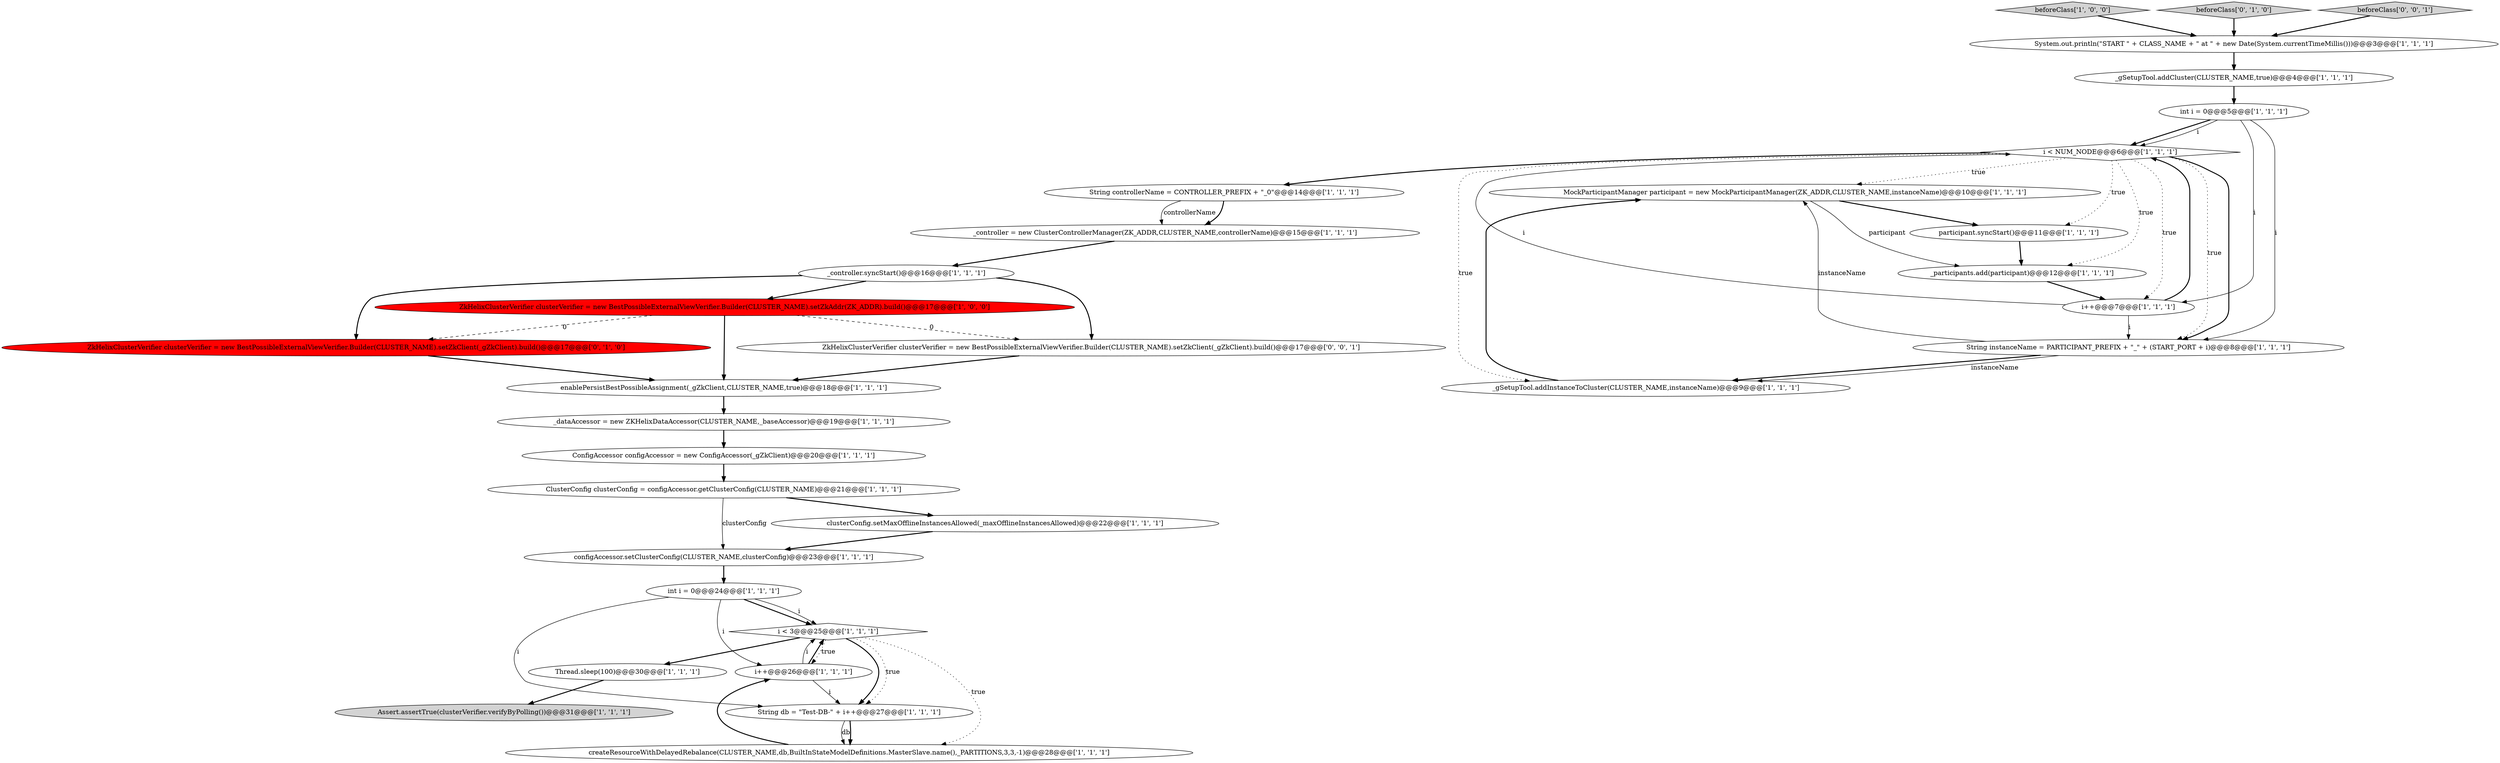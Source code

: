 digraph {
19 [style = filled, label = "Thread.sleep(100)@@@30@@@['1', '1', '1']", fillcolor = white, shape = ellipse image = "AAA0AAABBB1BBB"];
23 [style = filled, label = "System.out.println(\"START \" + CLASS_NAME + \" at \" + new Date(System.currentTimeMillis()))@@@3@@@['1', '1', '1']", fillcolor = white, shape = ellipse image = "AAA0AAABBB1BBB"];
27 [style = filled, label = "enablePersistBestPossibleAssignment(_gZkClient,CLUSTER_NAME,true)@@@18@@@['1', '1', '1']", fillcolor = white, shape = ellipse image = "AAA0AAABBB1BBB"];
16 [style = filled, label = "MockParticipantManager participant = new MockParticipantManager(ZK_ADDR,CLUSTER_NAME,instanceName)@@@10@@@['1', '1', '1']", fillcolor = white, shape = ellipse image = "AAA0AAABBB1BBB"];
14 [style = filled, label = "beforeClass['1', '0', '0']", fillcolor = lightgray, shape = diamond image = "AAA0AAABBB1BBB"];
29 [style = filled, label = "beforeClass['0', '1', '0']", fillcolor = lightgray, shape = diamond image = "AAA0AAABBB2BBB"];
0 [style = filled, label = "i < NUM_NODE@@@6@@@['1', '1', '1']", fillcolor = white, shape = diamond image = "AAA0AAABBB1BBB"];
1 [style = filled, label = "i++@@@26@@@['1', '1', '1']", fillcolor = white, shape = ellipse image = "AAA0AAABBB1BBB"];
30 [style = filled, label = "beforeClass['0', '0', '1']", fillcolor = lightgray, shape = diamond image = "AAA0AAABBB3BBB"];
22 [style = filled, label = "int i = 0@@@24@@@['1', '1', '1']", fillcolor = white, shape = ellipse image = "AAA0AAABBB1BBB"];
31 [style = filled, label = "ZkHelixClusterVerifier clusterVerifier = new BestPossibleExternalViewVerifier.Builder(CLUSTER_NAME).setZkClient(_gZkClient).build()@@@17@@@['0', '0', '1']", fillcolor = white, shape = ellipse image = "AAA0AAABBB3BBB"];
21 [style = filled, label = "int i = 0@@@5@@@['1', '1', '1']", fillcolor = white, shape = ellipse image = "AAA0AAABBB1BBB"];
15 [style = filled, label = "configAccessor.setClusterConfig(CLUSTER_NAME,clusterConfig)@@@23@@@['1', '1', '1']", fillcolor = white, shape = ellipse image = "AAA0AAABBB1BBB"];
7 [style = filled, label = "participant.syncStart()@@@11@@@['1', '1', '1']", fillcolor = white, shape = ellipse image = "AAA0AAABBB1BBB"];
12 [style = filled, label = "_gSetupTool.addCluster(CLUSTER_NAME,true)@@@4@@@['1', '1', '1']", fillcolor = white, shape = ellipse image = "AAA0AAABBB1BBB"];
4 [style = filled, label = "_dataAccessor = new ZKHelixDataAccessor(CLUSTER_NAME,_baseAccessor)@@@19@@@['1', '1', '1']", fillcolor = white, shape = ellipse image = "AAA0AAABBB1BBB"];
24 [style = filled, label = "Assert.assertTrue(clusterVerifier.verifyByPolling())@@@31@@@['1', '1', '1']", fillcolor = lightgray, shape = ellipse image = "AAA0AAABBB1BBB"];
26 [style = filled, label = "_controller.syncStart()@@@16@@@['1', '1', '1']", fillcolor = white, shape = ellipse image = "AAA0AAABBB1BBB"];
8 [style = filled, label = "String controllerName = CONTROLLER_PREFIX + \"_0\"@@@14@@@['1', '1', '1']", fillcolor = white, shape = ellipse image = "AAA0AAABBB1BBB"];
18 [style = filled, label = "ClusterConfig clusterConfig = configAccessor.getClusterConfig(CLUSTER_NAME)@@@21@@@['1', '1', '1']", fillcolor = white, shape = ellipse image = "AAA0AAABBB1BBB"];
20 [style = filled, label = "_gSetupTool.addInstanceToCluster(CLUSTER_NAME,instanceName)@@@9@@@['1', '1', '1']", fillcolor = white, shape = ellipse image = "AAA0AAABBB1BBB"];
2 [style = filled, label = "ZkHelixClusterVerifier clusterVerifier = new BestPossibleExternalViewVerifier.Builder(CLUSTER_NAME).setZkAddr(ZK_ADDR).build()@@@17@@@['1', '0', '0']", fillcolor = red, shape = ellipse image = "AAA1AAABBB1BBB"];
9 [style = filled, label = "ConfigAccessor configAccessor = new ConfigAccessor(_gZkClient)@@@20@@@['1', '1', '1']", fillcolor = white, shape = ellipse image = "AAA0AAABBB1BBB"];
25 [style = filled, label = "String db = \"Test-DB-\" + i++@@@27@@@['1', '1', '1']", fillcolor = white, shape = ellipse image = "AAA0AAABBB1BBB"];
11 [style = filled, label = "_participants.add(participant)@@@12@@@['1', '1', '1']", fillcolor = white, shape = ellipse image = "AAA0AAABBB1BBB"];
5 [style = filled, label = "createResourceWithDelayedRebalance(CLUSTER_NAME,db,BuiltInStateModelDefinitions.MasterSlave.name(),_PARTITIONS,3,3,-1)@@@28@@@['1', '1', '1']", fillcolor = white, shape = ellipse image = "AAA0AAABBB1BBB"];
13 [style = filled, label = "clusterConfig.setMaxOfflineInstancesAllowed(_maxOfflineInstancesAllowed)@@@22@@@['1', '1', '1']", fillcolor = white, shape = ellipse image = "AAA0AAABBB1BBB"];
28 [style = filled, label = "ZkHelixClusterVerifier clusterVerifier = new BestPossibleExternalViewVerifier.Builder(CLUSTER_NAME).setZkClient(_gZkClient).build()@@@17@@@['0', '1', '0']", fillcolor = red, shape = ellipse image = "AAA1AAABBB2BBB"];
10 [style = filled, label = "String instanceName = PARTICIPANT_PREFIX + \"_\" + (START_PORT + i)@@@8@@@['1', '1', '1']", fillcolor = white, shape = ellipse image = "AAA0AAABBB1BBB"];
3 [style = filled, label = "_controller = new ClusterControllerManager(ZK_ADDR,CLUSTER_NAME,controllerName)@@@15@@@['1', '1', '1']", fillcolor = white, shape = ellipse image = "AAA0AAABBB1BBB"];
6 [style = filled, label = "i++@@@7@@@['1', '1', '1']", fillcolor = white, shape = ellipse image = "AAA0AAABBB1BBB"];
17 [style = filled, label = "i < 3@@@25@@@['1', '1', '1']", fillcolor = white, shape = diamond image = "AAA0AAABBB1BBB"];
4->9 [style = bold, label=""];
17->25 [style = bold, label=""];
1->17 [style = solid, label="i"];
10->20 [style = bold, label=""];
7->11 [style = bold, label=""];
18->15 [style = solid, label="clusterConfig"];
21->0 [style = bold, label=""];
0->10 [style = dotted, label="true"];
12->21 [style = bold, label=""];
17->1 [style = dotted, label="true"];
11->6 [style = bold, label=""];
10->20 [style = solid, label="instanceName"];
8->3 [style = bold, label=""];
30->23 [style = bold, label=""];
16->7 [style = bold, label=""];
22->25 [style = solid, label="i"];
3->26 [style = bold, label=""];
0->20 [style = dotted, label="true"];
6->0 [style = bold, label=""];
29->23 [style = bold, label=""];
8->3 [style = solid, label="controllerName"];
0->6 [style = dotted, label="true"];
22->1 [style = solid, label="i"];
25->5 [style = solid, label="db"];
17->19 [style = bold, label=""];
15->22 [style = bold, label=""];
1->17 [style = bold, label=""];
19->24 [style = bold, label=""];
6->0 [style = solid, label="i"];
10->16 [style = solid, label="instanceName"];
21->6 [style = solid, label="i"];
2->31 [style = dashed, label="0"];
5->1 [style = bold, label=""];
26->2 [style = bold, label=""];
27->4 [style = bold, label=""];
0->10 [style = bold, label=""];
26->31 [style = bold, label=""];
16->11 [style = solid, label="participant"];
9->18 [style = bold, label=""];
20->16 [style = bold, label=""];
17->25 [style = dotted, label="true"];
14->23 [style = bold, label=""];
31->27 [style = bold, label=""];
6->10 [style = solid, label="i"];
0->8 [style = bold, label=""];
2->28 [style = dashed, label="0"];
18->13 [style = bold, label=""];
2->27 [style = bold, label=""];
22->17 [style = bold, label=""];
25->5 [style = bold, label=""];
23->12 [style = bold, label=""];
21->10 [style = solid, label="i"];
17->5 [style = dotted, label="true"];
13->15 [style = bold, label=""];
26->28 [style = bold, label=""];
28->27 [style = bold, label=""];
1->25 [style = solid, label="i"];
0->16 [style = dotted, label="true"];
21->0 [style = solid, label="i"];
0->11 [style = dotted, label="true"];
0->7 [style = dotted, label="true"];
22->17 [style = solid, label="i"];
}
